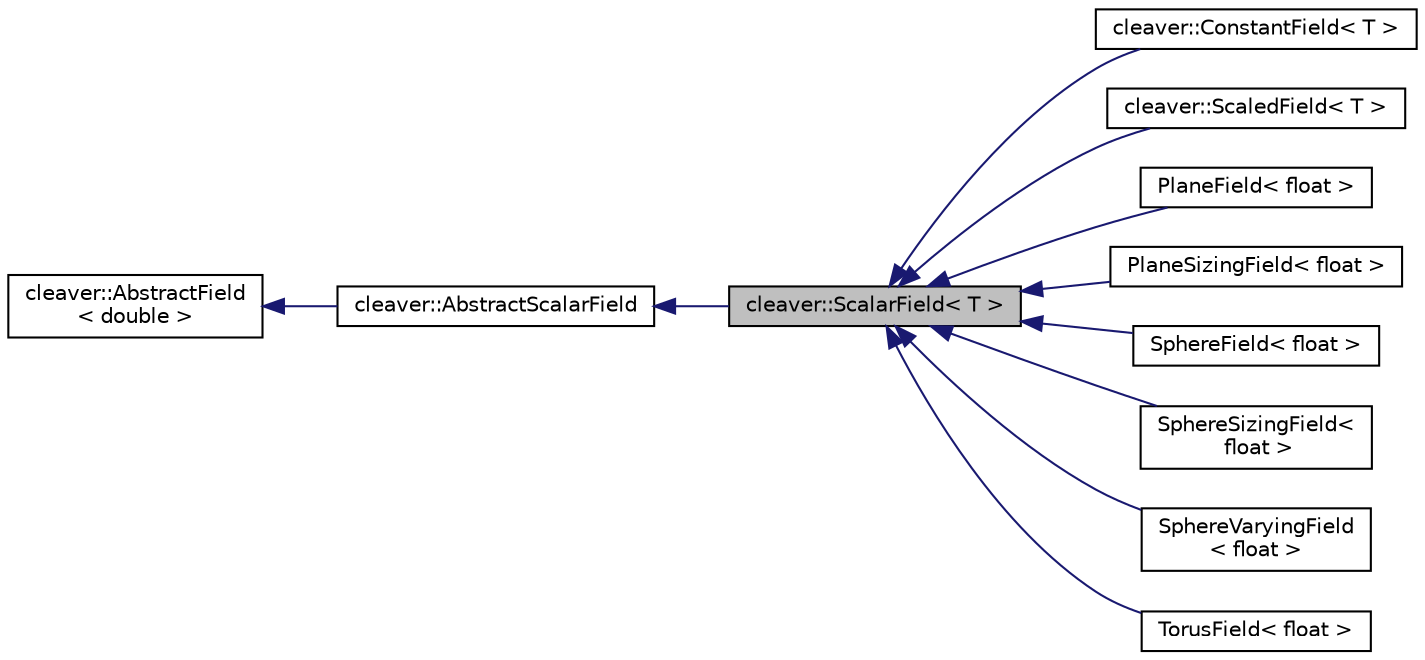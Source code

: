 digraph "cleaver::ScalarField&lt; T &gt;"
{
  edge [fontname="Helvetica",fontsize="10",labelfontname="Helvetica",labelfontsize="10"];
  node [fontname="Helvetica",fontsize="10",shape=record];
  rankdir="LR";
  Node1 [label="cleaver::ScalarField\< T \>",height=0.2,width=0.4,color="black", fillcolor="grey75", style="filled", fontcolor="black"];
  Node2 -> Node1 [dir="back",color="midnightblue",fontsize="10",style="solid",fontname="Helvetica"];
  Node2 [label="cleaver::AbstractScalarField",height=0.2,width=0.4,color="black", fillcolor="white", style="filled",URL="$classcleaver_1_1_abstract_scalar_field.html"];
  Node3 -> Node2 [dir="back",color="midnightblue",fontsize="10",style="solid",fontname="Helvetica"];
  Node3 [label="cleaver::AbstractField\l\< double \>",height=0.2,width=0.4,color="black", fillcolor="white", style="filled",URL="$classcleaver_1_1_abstract_field.html"];
  Node1 -> Node4 [dir="back",color="midnightblue",fontsize="10",style="solid",fontname="Helvetica"];
  Node4 [label="cleaver::ConstantField\< T \>",height=0.2,width=0.4,color="black", fillcolor="white", style="filled",URL="$classcleaver_1_1_constant_field.html"];
  Node1 -> Node5 [dir="back",color="midnightblue",fontsize="10",style="solid",fontname="Helvetica"];
  Node5 [label="cleaver::ScaledField\< T \>",height=0.2,width=0.4,color="black", fillcolor="white", style="filled",URL="$classcleaver_1_1_scaled_field.html"];
  Node1 -> Node6 [dir="back",color="midnightblue",fontsize="10",style="solid",fontname="Helvetica"];
  Node6 [label="PlaneField\< float \>",height=0.2,width=0.4,color="black", fillcolor="white", style="filled",URL="$class_plane_field.html"];
  Node1 -> Node7 [dir="back",color="midnightblue",fontsize="10",style="solid",fontname="Helvetica"];
  Node7 [label="PlaneSizingField\< float \>",height=0.2,width=0.4,color="black", fillcolor="white", style="filled",URL="$class_plane_sizing_field.html"];
  Node1 -> Node8 [dir="back",color="midnightblue",fontsize="10",style="solid",fontname="Helvetica"];
  Node8 [label="SphereField\< float \>",height=0.2,width=0.4,color="black", fillcolor="white", style="filled",URL="$class_sphere_field.html"];
  Node1 -> Node9 [dir="back",color="midnightblue",fontsize="10",style="solid",fontname="Helvetica"];
  Node9 [label="SphereSizingField\<\l float \>",height=0.2,width=0.4,color="black", fillcolor="white", style="filled",URL="$class_sphere_sizing_field.html"];
  Node1 -> Node10 [dir="back",color="midnightblue",fontsize="10",style="solid",fontname="Helvetica"];
  Node10 [label="SphereVaryingField\l\< float \>",height=0.2,width=0.4,color="black", fillcolor="white", style="filled",URL="$class_sphere_varying_field.html"];
  Node1 -> Node11 [dir="back",color="midnightblue",fontsize="10",style="solid",fontname="Helvetica"];
  Node11 [label="TorusField\< float \>",height=0.2,width=0.4,color="black", fillcolor="white", style="filled",URL="$class_torus_field.html"];
}
